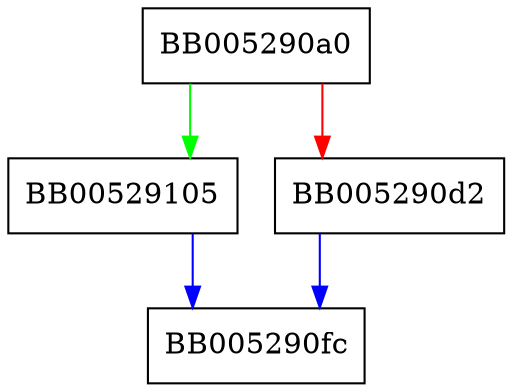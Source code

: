 digraph ASYNC_WAIT_CTX_set_wait_fd {
  node [shape="box"];
  graph [splines=ortho];
  BB005290a0 -> BB00529105 [color="green"];
  BB005290a0 -> BB005290d2 [color="red"];
  BB005290d2 -> BB005290fc [color="blue"];
  BB00529105 -> BB005290fc [color="blue"];
}